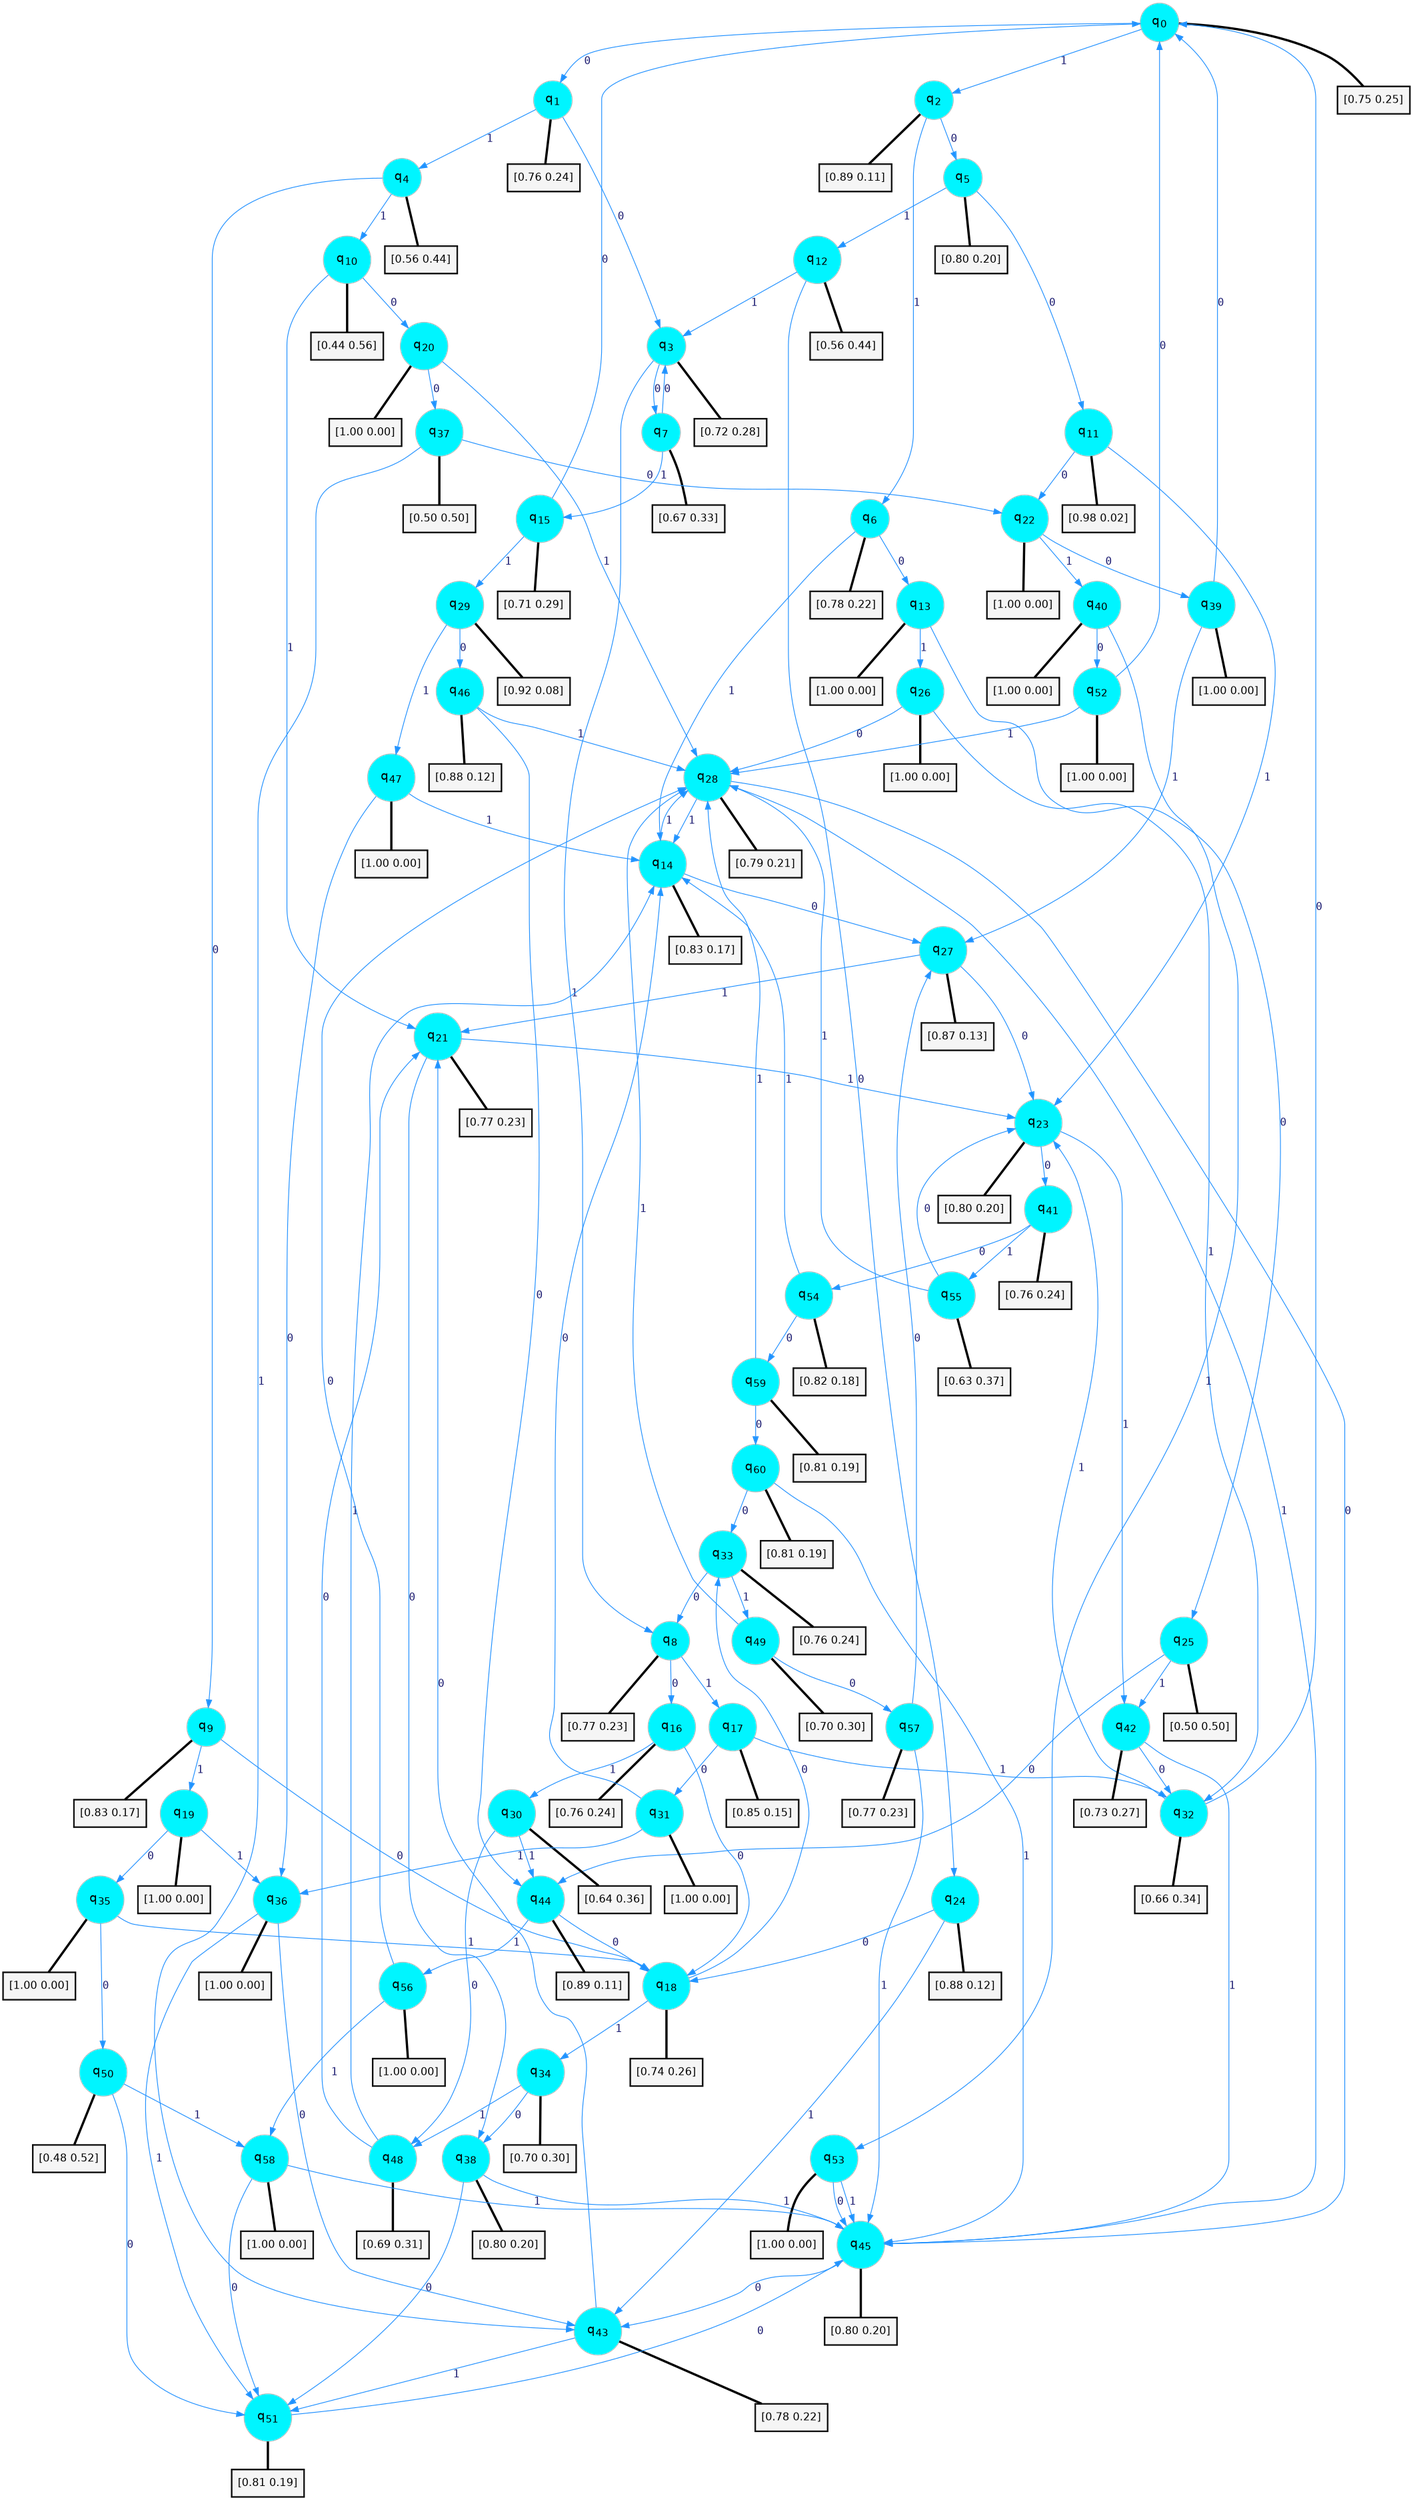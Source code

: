 digraph G {
graph [
bgcolor=transparent, dpi=300, rankdir=TD, size="40,25"];
node [
color=gray, fillcolor=turquoise1, fontcolor=black, fontname=Helvetica, fontsize=16, fontweight=bold, shape=circle, style=filled];
edge [
arrowsize=1, color=dodgerblue1, fontcolor=midnightblue, fontname=courier, fontweight=bold, penwidth=1, style=solid, weight=20];
0[label=<q<SUB>0</SUB>>];
1[label=<q<SUB>1</SUB>>];
2[label=<q<SUB>2</SUB>>];
3[label=<q<SUB>3</SUB>>];
4[label=<q<SUB>4</SUB>>];
5[label=<q<SUB>5</SUB>>];
6[label=<q<SUB>6</SUB>>];
7[label=<q<SUB>7</SUB>>];
8[label=<q<SUB>8</SUB>>];
9[label=<q<SUB>9</SUB>>];
10[label=<q<SUB>10</SUB>>];
11[label=<q<SUB>11</SUB>>];
12[label=<q<SUB>12</SUB>>];
13[label=<q<SUB>13</SUB>>];
14[label=<q<SUB>14</SUB>>];
15[label=<q<SUB>15</SUB>>];
16[label=<q<SUB>16</SUB>>];
17[label=<q<SUB>17</SUB>>];
18[label=<q<SUB>18</SUB>>];
19[label=<q<SUB>19</SUB>>];
20[label=<q<SUB>20</SUB>>];
21[label=<q<SUB>21</SUB>>];
22[label=<q<SUB>22</SUB>>];
23[label=<q<SUB>23</SUB>>];
24[label=<q<SUB>24</SUB>>];
25[label=<q<SUB>25</SUB>>];
26[label=<q<SUB>26</SUB>>];
27[label=<q<SUB>27</SUB>>];
28[label=<q<SUB>28</SUB>>];
29[label=<q<SUB>29</SUB>>];
30[label=<q<SUB>30</SUB>>];
31[label=<q<SUB>31</SUB>>];
32[label=<q<SUB>32</SUB>>];
33[label=<q<SUB>33</SUB>>];
34[label=<q<SUB>34</SUB>>];
35[label=<q<SUB>35</SUB>>];
36[label=<q<SUB>36</SUB>>];
37[label=<q<SUB>37</SUB>>];
38[label=<q<SUB>38</SUB>>];
39[label=<q<SUB>39</SUB>>];
40[label=<q<SUB>40</SUB>>];
41[label=<q<SUB>41</SUB>>];
42[label=<q<SUB>42</SUB>>];
43[label=<q<SUB>43</SUB>>];
44[label=<q<SUB>44</SUB>>];
45[label=<q<SUB>45</SUB>>];
46[label=<q<SUB>46</SUB>>];
47[label=<q<SUB>47</SUB>>];
48[label=<q<SUB>48</SUB>>];
49[label=<q<SUB>49</SUB>>];
50[label=<q<SUB>50</SUB>>];
51[label=<q<SUB>51</SUB>>];
52[label=<q<SUB>52</SUB>>];
53[label=<q<SUB>53</SUB>>];
54[label=<q<SUB>54</SUB>>];
55[label=<q<SUB>55</SUB>>];
56[label=<q<SUB>56</SUB>>];
57[label=<q<SUB>57</SUB>>];
58[label=<q<SUB>58</SUB>>];
59[label=<q<SUB>59</SUB>>];
60[label=<q<SUB>60</SUB>>];
61[label="[0.75 0.25]", shape=box,fontcolor=black, fontname=Helvetica, fontsize=14, penwidth=2, fillcolor=whitesmoke,color=black];
62[label="[0.76 0.24]", shape=box,fontcolor=black, fontname=Helvetica, fontsize=14, penwidth=2, fillcolor=whitesmoke,color=black];
63[label="[0.89 0.11]", shape=box,fontcolor=black, fontname=Helvetica, fontsize=14, penwidth=2, fillcolor=whitesmoke,color=black];
64[label="[0.72 0.28]", shape=box,fontcolor=black, fontname=Helvetica, fontsize=14, penwidth=2, fillcolor=whitesmoke,color=black];
65[label="[0.56 0.44]", shape=box,fontcolor=black, fontname=Helvetica, fontsize=14, penwidth=2, fillcolor=whitesmoke,color=black];
66[label="[0.80 0.20]", shape=box,fontcolor=black, fontname=Helvetica, fontsize=14, penwidth=2, fillcolor=whitesmoke,color=black];
67[label="[0.78 0.22]", shape=box,fontcolor=black, fontname=Helvetica, fontsize=14, penwidth=2, fillcolor=whitesmoke,color=black];
68[label="[0.67 0.33]", shape=box,fontcolor=black, fontname=Helvetica, fontsize=14, penwidth=2, fillcolor=whitesmoke,color=black];
69[label="[0.77 0.23]", shape=box,fontcolor=black, fontname=Helvetica, fontsize=14, penwidth=2, fillcolor=whitesmoke,color=black];
70[label="[0.83 0.17]", shape=box,fontcolor=black, fontname=Helvetica, fontsize=14, penwidth=2, fillcolor=whitesmoke,color=black];
71[label="[0.44 0.56]", shape=box,fontcolor=black, fontname=Helvetica, fontsize=14, penwidth=2, fillcolor=whitesmoke,color=black];
72[label="[0.98 0.02]", shape=box,fontcolor=black, fontname=Helvetica, fontsize=14, penwidth=2, fillcolor=whitesmoke,color=black];
73[label="[0.56 0.44]", shape=box,fontcolor=black, fontname=Helvetica, fontsize=14, penwidth=2, fillcolor=whitesmoke,color=black];
74[label="[1.00 0.00]", shape=box,fontcolor=black, fontname=Helvetica, fontsize=14, penwidth=2, fillcolor=whitesmoke,color=black];
75[label="[0.83 0.17]", shape=box,fontcolor=black, fontname=Helvetica, fontsize=14, penwidth=2, fillcolor=whitesmoke,color=black];
76[label="[0.71 0.29]", shape=box,fontcolor=black, fontname=Helvetica, fontsize=14, penwidth=2, fillcolor=whitesmoke,color=black];
77[label="[0.76 0.24]", shape=box,fontcolor=black, fontname=Helvetica, fontsize=14, penwidth=2, fillcolor=whitesmoke,color=black];
78[label="[0.85 0.15]", shape=box,fontcolor=black, fontname=Helvetica, fontsize=14, penwidth=2, fillcolor=whitesmoke,color=black];
79[label="[0.74 0.26]", shape=box,fontcolor=black, fontname=Helvetica, fontsize=14, penwidth=2, fillcolor=whitesmoke,color=black];
80[label="[1.00 0.00]", shape=box,fontcolor=black, fontname=Helvetica, fontsize=14, penwidth=2, fillcolor=whitesmoke,color=black];
81[label="[1.00 0.00]", shape=box,fontcolor=black, fontname=Helvetica, fontsize=14, penwidth=2, fillcolor=whitesmoke,color=black];
82[label="[0.77 0.23]", shape=box,fontcolor=black, fontname=Helvetica, fontsize=14, penwidth=2, fillcolor=whitesmoke,color=black];
83[label="[1.00 0.00]", shape=box,fontcolor=black, fontname=Helvetica, fontsize=14, penwidth=2, fillcolor=whitesmoke,color=black];
84[label="[0.80 0.20]", shape=box,fontcolor=black, fontname=Helvetica, fontsize=14, penwidth=2, fillcolor=whitesmoke,color=black];
85[label="[0.88 0.12]", shape=box,fontcolor=black, fontname=Helvetica, fontsize=14, penwidth=2, fillcolor=whitesmoke,color=black];
86[label="[0.50 0.50]", shape=box,fontcolor=black, fontname=Helvetica, fontsize=14, penwidth=2, fillcolor=whitesmoke,color=black];
87[label="[1.00 0.00]", shape=box,fontcolor=black, fontname=Helvetica, fontsize=14, penwidth=2, fillcolor=whitesmoke,color=black];
88[label="[0.87 0.13]", shape=box,fontcolor=black, fontname=Helvetica, fontsize=14, penwidth=2, fillcolor=whitesmoke,color=black];
89[label="[0.79 0.21]", shape=box,fontcolor=black, fontname=Helvetica, fontsize=14, penwidth=2, fillcolor=whitesmoke,color=black];
90[label="[0.92 0.08]", shape=box,fontcolor=black, fontname=Helvetica, fontsize=14, penwidth=2, fillcolor=whitesmoke,color=black];
91[label="[0.64 0.36]", shape=box,fontcolor=black, fontname=Helvetica, fontsize=14, penwidth=2, fillcolor=whitesmoke,color=black];
92[label="[1.00 0.00]", shape=box,fontcolor=black, fontname=Helvetica, fontsize=14, penwidth=2, fillcolor=whitesmoke,color=black];
93[label="[0.66 0.34]", shape=box,fontcolor=black, fontname=Helvetica, fontsize=14, penwidth=2, fillcolor=whitesmoke,color=black];
94[label="[0.76 0.24]", shape=box,fontcolor=black, fontname=Helvetica, fontsize=14, penwidth=2, fillcolor=whitesmoke,color=black];
95[label="[0.70 0.30]", shape=box,fontcolor=black, fontname=Helvetica, fontsize=14, penwidth=2, fillcolor=whitesmoke,color=black];
96[label="[1.00 0.00]", shape=box,fontcolor=black, fontname=Helvetica, fontsize=14, penwidth=2, fillcolor=whitesmoke,color=black];
97[label="[1.00 0.00]", shape=box,fontcolor=black, fontname=Helvetica, fontsize=14, penwidth=2, fillcolor=whitesmoke,color=black];
98[label="[0.50 0.50]", shape=box,fontcolor=black, fontname=Helvetica, fontsize=14, penwidth=2, fillcolor=whitesmoke,color=black];
99[label="[0.80 0.20]", shape=box,fontcolor=black, fontname=Helvetica, fontsize=14, penwidth=2, fillcolor=whitesmoke,color=black];
100[label="[1.00 0.00]", shape=box,fontcolor=black, fontname=Helvetica, fontsize=14, penwidth=2, fillcolor=whitesmoke,color=black];
101[label="[1.00 0.00]", shape=box,fontcolor=black, fontname=Helvetica, fontsize=14, penwidth=2, fillcolor=whitesmoke,color=black];
102[label="[0.76 0.24]", shape=box,fontcolor=black, fontname=Helvetica, fontsize=14, penwidth=2, fillcolor=whitesmoke,color=black];
103[label="[0.73 0.27]", shape=box,fontcolor=black, fontname=Helvetica, fontsize=14, penwidth=2, fillcolor=whitesmoke,color=black];
104[label="[0.78 0.22]", shape=box,fontcolor=black, fontname=Helvetica, fontsize=14, penwidth=2, fillcolor=whitesmoke,color=black];
105[label="[0.89 0.11]", shape=box,fontcolor=black, fontname=Helvetica, fontsize=14, penwidth=2, fillcolor=whitesmoke,color=black];
106[label="[0.80 0.20]", shape=box,fontcolor=black, fontname=Helvetica, fontsize=14, penwidth=2, fillcolor=whitesmoke,color=black];
107[label="[0.88 0.12]", shape=box,fontcolor=black, fontname=Helvetica, fontsize=14, penwidth=2, fillcolor=whitesmoke,color=black];
108[label="[1.00 0.00]", shape=box,fontcolor=black, fontname=Helvetica, fontsize=14, penwidth=2, fillcolor=whitesmoke,color=black];
109[label="[0.69 0.31]", shape=box,fontcolor=black, fontname=Helvetica, fontsize=14, penwidth=2, fillcolor=whitesmoke,color=black];
110[label="[0.70 0.30]", shape=box,fontcolor=black, fontname=Helvetica, fontsize=14, penwidth=2, fillcolor=whitesmoke,color=black];
111[label="[0.48 0.52]", shape=box,fontcolor=black, fontname=Helvetica, fontsize=14, penwidth=2, fillcolor=whitesmoke,color=black];
112[label="[0.81 0.19]", shape=box,fontcolor=black, fontname=Helvetica, fontsize=14, penwidth=2, fillcolor=whitesmoke,color=black];
113[label="[1.00 0.00]", shape=box,fontcolor=black, fontname=Helvetica, fontsize=14, penwidth=2, fillcolor=whitesmoke,color=black];
114[label="[1.00 0.00]", shape=box,fontcolor=black, fontname=Helvetica, fontsize=14, penwidth=2, fillcolor=whitesmoke,color=black];
115[label="[0.82 0.18]", shape=box,fontcolor=black, fontname=Helvetica, fontsize=14, penwidth=2, fillcolor=whitesmoke,color=black];
116[label="[0.63 0.37]", shape=box,fontcolor=black, fontname=Helvetica, fontsize=14, penwidth=2, fillcolor=whitesmoke,color=black];
117[label="[1.00 0.00]", shape=box,fontcolor=black, fontname=Helvetica, fontsize=14, penwidth=2, fillcolor=whitesmoke,color=black];
118[label="[0.77 0.23]", shape=box,fontcolor=black, fontname=Helvetica, fontsize=14, penwidth=2, fillcolor=whitesmoke,color=black];
119[label="[1.00 0.00]", shape=box,fontcolor=black, fontname=Helvetica, fontsize=14, penwidth=2, fillcolor=whitesmoke,color=black];
120[label="[0.81 0.19]", shape=box,fontcolor=black, fontname=Helvetica, fontsize=14, penwidth=2, fillcolor=whitesmoke,color=black];
121[label="[0.81 0.19]", shape=box,fontcolor=black, fontname=Helvetica, fontsize=14, penwidth=2, fillcolor=whitesmoke,color=black];
0->1 [label=0];
0->2 [label=1];
0->61 [arrowhead=none, penwidth=3,color=black];
1->3 [label=0];
1->4 [label=1];
1->62 [arrowhead=none, penwidth=3,color=black];
2->5 [label=0];
2->6 [label=1];
2->63 [arrowhead=none, penwidth=3,color=black];
3->7 [label=0];
3->8 [label=1];
3->64 [arrowhead=none, penwidth=3,color=black];
4->9 [label=0];
4->10 [label=1];
4->65 [arrowhead=none, penwidth=3,color=black];
5->11 [label=0];
5->12 [label=1];
5->66 [arrowhead=none, penwidth=3,color=black];
6->13 [label=0];
6->14 [label=1];
6->67 [arrowhead=none, penwidth=3,color=black];
7->3 [label=0];
7->15 [label=1];
7->68 [arrowhead=none, penwidth=3,color=black];
8->16 [label=0];
8->17 [label=1];
8->69 [arrowhead=none, penwidth=3,color=black];
9->18 [label=0];
9->19 [label=1];
9->70 [arrowhead=none, penwidth=3,color=black];
10->20 [label=0];
10->21 [label=1];
10->71 [arrowhead=none, penwidth=3,color=black];
11->22 [label=0];
11->23 [label=1];
11->72 [arrowhead=none, penwidth=3,color=black];
12->24 [label=0];
12->3 [label=1];
12->73 [arrowhead=none, penwidth=3,color=black];
13->25 [label=0];
13->26 [label=1];
13->74 [arrowhead=none, penwidth=3,color=black];
14->27 [label=0];
14->28 [label=1];
14->75 [arrowhead=none, penwidth=3,color=black];
15->0 [label=0];
15->29 [label=1];
15->76 [arrowhead=none, penwidth=3,color=black];
16->18 [label=0];
16->30 [label=1];
16->77 [arrowhead=none, penwidth=3,color=black];
17->31 [label=0];
17->32 [label=1];
17->78 [arrowhead=none, penwidth=3,color=black];
18->33 [label=0];
18->34 [label=1];
18->79 [arrowhead=none, penwidth=3,color=black];
19->35 [label=0];
19->36 [label=1];
19->80 [arrowhead=none, penwidth=3,color=black];
20->37 [label=0];
20->28 [label=1];
20->81 [arrowhead=none, penwidth=3,color=black];
21->38 [label=0];
21->23 [label=1];
21->82 [arrowhead=none, penwidth=3,color=black];
22->39 [label=0];
22->40 [label=1];
22->83 [arrowhead=none, penwidth=3,color=black];
23->41 [label=0];
23->42 [label=1];
23->84 [arrowhead=none, penwidth=3,color=black];
24->18 [label=0];
24->43 [label=1];
24->85 [arrowhead=none, penwidth=3,color=black];
25->44 [label=0];
25->42 [label=1];
25->86 [arrowhead=none, penwidth=3,color=black];
26->28 [label=0];
26->32 [label=1];
26->87 [arrowhead=none, penwidth=3,color=black];
27->23 [label=0];
27->21 [label=1];
27->88 [arrowhead=none, penwidth=3,color=black];
28->45 [label=0];
28->14 [label=1];
28->89 [arrowhead=none, penwidth=3,color=black];
29->46 [label=0];
29->47 [label=1];
29->90 [arrowhead=none, penwidth=3,color=black];
30->48 [label=0];
30->44 [label=1];
30->91 [arrowhead=none, penwidth=3,color=black];
31->14 [label=0];
31->36 [label=1];
31->92 [arrowhead=none, penwidth=3,color=black];
32->0 [label=0];
32->23 [label=1];
32->93 [arrowhead=none, penwidth=3,color=black];
33->8 [label=0];
33->49 [label=1];
33->94 [arrowhead=none, penwidth=3,color=black];
34->38 [label=0];
34->48 [label=1];
34->95 [arrowhead=none, penwidth=3,color=black];
35->50 [label=0];
35->18 [label=1];
35->96 [arrowhead=none, penwidth=3,color=black];
36->43 [label=0];
36->51 [label=1];
36->97 [arrowhead=none, penwidth=3,color=black];
37->22 [label=0];
37->43 [label=1];
37->98 [arrowhead=none, penwidth=3,color=black];
38->51 [label=0];
38->45 [label=1];
38->99 [arrowhead=none, penwidth=3,color=black];
39->0 [label=0];
39->27 [label=1];
39->100 [arrowhead=none, penwidth=3,color=black];
40->52 [label=0];
40->53 [label=1];
40->101 [arrowhead=none, penwidth=3,color=black];
41->54 [label=0];
41->55 [label=1];
41->102 [arrowhead=none, penwidth=3,color=black];
42->32 [label=0];
42->45 [label=1];
42->103 [arrowhead=none, penwidth=3,color=black];
43->21 [label=0];
43->51 [label=1];
43->104 [arrowhead=none, penwidth=3,color=black];
44->18 [label=0];
44->56 [label=1];
44->105 [arrowhead=none, penwidth=3,color=black];
45->43 [label=0];
45->28 [label=1];
45->106 [arrowhead=none, penwidth=3,color=black];
46->44 [label=0];
46->28 [label=1];
46->107 [arrowhead=none, penwidth=3,color=black];
47->36 [label=0];
47->14 [label=1];
47->108 [arrowhead=none, penwidth=3,color=black];
48->21 [label=0];
48->14 [label=1];
48->109 [arrowhead=none, penwidth=3,color=black];
49->57 [label=0];
49->28 [label=1];
49->110 [arrowhead=none, penwidth=3,color=black];
50->51 [label=0];
50->58 [label=1];
50->111 [arrowhead=none, penwidth=3,color=black];
51->45 [label=0];
51->112 [arrowhead=none, penwidth=3,color=black];
52->0 [label=0];
52->28 [label=1];
52->113 [arrowhead=none, penwidth=3,color=black];
53->45 [label=0];
53->45 [label=1];
53->114 [arrowhead=none, penwidth=3,color=black];
54->59 [label=0];
54->14 [label=1];
54->115 [arrowhead=none, penwidth=3,color=black];
55->23 [label=0];
55->28 [label=1];
55->116 [arrowhead=none, penwidth=3,color=black];
56->28 [label=0];
56->58 [label=1];
56->117 [arrowhead=none, penwidth=3,color=black];
57->27 [label=0];
57->45 [label=1];
57->118 [arrowhead=none, penwidth=3,color=black];
58->51 [label=0];
58->45 [label=1];
58->119 [arrowhead=none, penwidth=3,color=black];
59->60 [label=0];
59->28 [label=1];
59->120 [arrowhead=none, penwidth=3,color=black];
60->33 [label=0];
60->45 [label=1];
60->121 [arrowhead=none, penwidth=3,color=black];
}
